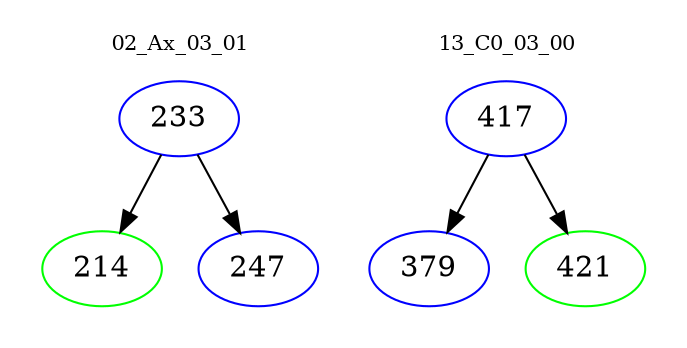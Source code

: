 digraph{
subgraph cluster_0 {
color = white
label = "02_Ax_03_01";
fontsize=10;
T0_233 [label="233", color="blue"]
T0_233 -> T0_214 [color="black"]
T0_214 [label="214", color="green"]
T0_233 -> T0_247 [color="black"]
T0_247 [label="247", color="blue"]
}
subgraph cluster_1 {
color = white
label = "13_C0_03_00";
fontsize=10;
T1_417 [label="417", color="blue"]
T1_417 -> T1_379 [color="black"]
T1_379 [label="379", color="blue"]
T1_417 -> T1_421 [color="black"]
T1_421 [label="421", color="green"]
}
}
